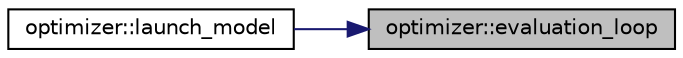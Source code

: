 digraph "optimizer::evaluation_loop"
{
 // INTERACTIVE_SVG=YES
 // LATEX_PDF_SIZE
  edge [fontname="Helvetica",fontsize="10",labelfontname="Helvetica",labelfontsize="10"];
  node [fontname="Helvetica",fontsize="10",shape=record];
  rankdir="RL";
  Node1 [label="optimizer::evaluation_loop",height=0.2,width=0.4,color="black", fillcolor="grey75", style="filled", fontcolor="black",tooltip=" "];
  Node1 -> Node2 [dir="back",color="midnightblue",fontsize="10",style="solid",fontname="Helvetica"];
  Node2 [label="optimizer::launch_model",height=0.2,width=0.4,color="black", fillcolor="white", style="filled",URL="$classoptimizer.html#ae34987e7b51f3b331c5ba20965ae7565",tooltip=" "];
}
